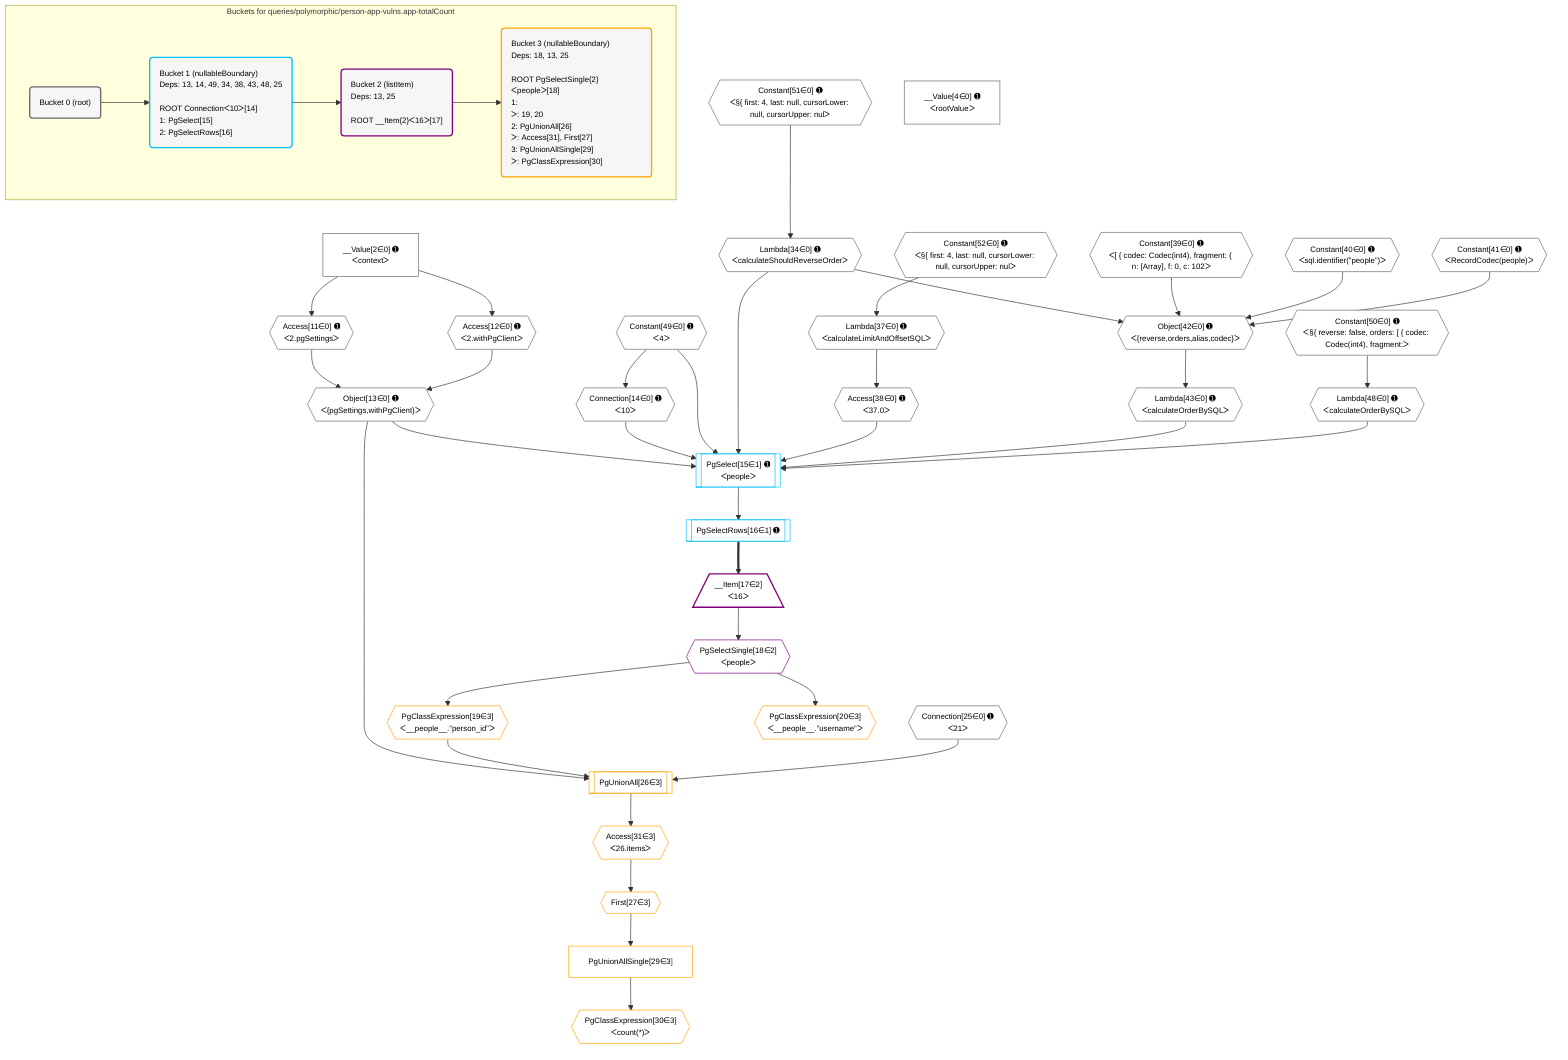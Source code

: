 %%{init: {'themeVariables': { 'fontSize': '12px'}}}%%
graph TD
    classDef path fill:#eee,stroke:#000,color:#000
    classDef plan fill:#fff,stroke-width:1px,color:#000
    classDef itemplan fill:#fff,stroke-width:2px,color:#000
    classDef unbatchedplan fill:#dff,stroke-width:1px,color:#000
    classDef sideeffectplan fill:#fcc,stroke-width:2px,color:#000
    classDef bucket fill:#f6f6f6,color:#000,stroke-width:2px,text-align:left


    %% plan dependencies
    Object42{{"Object[42∈0] ➊<br />ᐸ{reverse,orders,alias,codec}ᐳ"}}:::plan
    Lambda34{{"Lambda[34∈0] ➊<br />ᐸcalculateShouldReverseOrderᐳ"}}:::plan
    Constant39{{"Constant[39∈0] ➊<br />ᐸ[ { codec: Codec(int4), fragment: { n: [Array], f: 0, c: 102ᐳ"}}:::plan
    Constant40{{"Constant[40∈0] ➊<br />ᐸsql.identifier(”people”)ᐳ"}}:::plan
    Constant41{{"Constant[41∈0] ➊<br />ᐸRecordCodec(people)ᐳ"}}:::plan
    Lambda34 & Constant39 & Constant40 & Constant41 --> Object42
    Object13{{"Object[13∈0] ➊<br />ᐸ{pgSettings,withPgClient}ᐳ"}}:::plan
    Access11{{"Access[11∈0] ➊<br />ᐸ2.pgSettingsᐳ"}}:::plan
    Access12{{"Access[12∈0] ➊<br />ᐸ2.withPgClientᐳ"}}:::plan
    Access11 & Access12 --> Object13
    __Value2["__Value[2∈0] ➊<br />ᐸcontextᐳ"]:::plan
    __Value2 --> Access11
    __Value2 --> Access12
    Connection14{{"Connection[14∈0] ➊<br />ᐸ10ᐳ"}}:::plan
    Constant49{{"Constant[49∈0] ➊<br />ᐸ4ᐳ"}}:::plan
    Constant49 --> Connection14
    Constant51{{"Constant[51∈0] ➊<br />ᐸ§{ first: 4, last: null, cursorLower: null, cursorUpper: nulᐳ"}}:::plan
    Constant51 --> Lambda34
    Lambda37{{"Lambda[37∈0] ➊<br />ᐸcalculateLimitAndOffsetSQLᐳ"}}:::plan
    Constant52{{"Constant[52∈0] ➊<br />ᐸ§{ first: 4, last: null, cursorLower: null, cursorUpper: nulᐳ"}}:::plan
    Constant52 --> Lambda37
    Access38{{"Access[38∈0] ➊<br />ᐸ37.0ᐳ"}}:::plan
    Lambda37 --> Access38
    Lambda43{{"Lambda[43∈0] ➊<br />ᐸcalculateOrderBySQLᐳ"}}:::plan
    Object42 --> Lambda43
    Lambda48{{"Lambda[48∈0] ➊<br />ᐸcalculateOrderBySQLᐳ"}}:::plan
    Constant50{{"Constant[50∈0] ➊<br />ᐸ§{ reverse: false, orders: [ { codec: Codec(int4), fragment:ᐳ"}}:::plan
    Constant50 --> Lambda48
    __Value4["__Value[4∈0] ➊<br />ᐸrootValueᐳ"]:::plan
    Connection25{{"Connection[25∈0] ➊<br />ᐸ21ᐳ"}}:::plan
    PgSelect15[["PgSelect[15∈1] ➊<br />ᐸpeopleᐳ"]]:::plan
    Object13 & Connection14 & Constant49 & Lambda34 & Access38 & Lambda43 & Lambda48 --> PgSelect15
    PgSelectRows16[["PgSelectRows[16∈1] ➊"]]:::plan
    PgSelect15 --> PgSelectRows16
    __Item17[/"__Item[17∈2]<br />ᐸ16ᐳ"\]:::itemplan
    PgSelectRows16 ==> __Item17
    PgSelectSingle18{{"PgSelectSingle[18∈2]<br />ᐸpeopleᐳ"}}:::plan
    __Item17 --> PgSelectSingle18
    PgUnionAll26[["PgUnionAll[26∈3]"]]:::plan
    PgClassExpression19{{"PgClassExpression[19∈3]<br />ᐸ__people__.”person_id”ᐳ"}}:::plan
    Object13 & PgClassExpression19 & Connection25 --> PgUnionAll26
    PgSelectSingle18 --> PgClassExpression19
    PgClassExpression20{{"PgClassExpression[20∈3]<br />ᐸ__people__.”username”ᐳ"}}:::plan
    PgSelectSingle18 --> PgClassExpression20
    First27{{"First[27∈3]"}}:::plan
    Access31{{"Access[31∈3]<br />ᐸ26.itemsᐳ"}}:::plan
    Access31 --> First27
    PgUnionAllSingle29["PgUnionAllSingle[29∈3]"]:::plan
    First27 --> PgUnionAllSingle29
    PgClassExpression30{{"PgClassExpression[30∈3]<br />ᐸcount(*)ᐳ"}}:::plan
    PgUnionAllSingle29 --> PgClassExpression30
    PgUnionAll26 --> Access31

    %% define steps

    subgraph "Buckets for queries/polymorphic/person-app-vulns.app-totalCount"
    Bucket0("Bucket 0 (root)"):::bucket
    classDef bucket0 stroke:#696969
    class Bucket0,__Value2,__Value4,Access11,Access12,Object13,Connection14,Connection25,Lambda34,Lambda37,Access38,Constant39,Constant40,Constant41,Object42,Lambda43,Lambda48,Constant49,Constant50,Constant51,Constant52 bucket0
    Bucket1("Bucket 1 (nullableBoundary)<br />Deps: 13, 14, 49, 34, 38, 43, 48, 25<br /><br />ROOT Connectionᐸ10ᐳ[14]<br />1: PgSelect[15]<br />2: PgSelectRows[16]"):::bucket
    classDef bucket1 stroke:#00bfff
    class Bucket1,PgSelect15,PgSelectRows16 bucket1
    Bucket2("Bucket 2 (listItem)<br />Deps: 13, 25<br /><br />ROOT __Item{2}ᐸ16ᐳ[17]"):::bucket
    classDef bucket2 stroke:#7f007f
    class Bucket2,__Item17,PgSelectSingle18 bucket2
    Bucket3("Bucket 3 (nullableBoundary)<br />Deps: 18, 13, 25<br /><br />ROOT PgSelectSingle{2}ᐸpeopleᐳ[18]<br />1: <br />ᐳ: 19, 20<br />2: PgUnionAll[26]<br />ᐳ: Access[31], First[27]<br />3: PgUnionAllSingle[29]<br />ᐳ: PgClassExpression[30]"):::bucket
    classDef bucket3 stroke:#ffa500
    class Bucket3,PgClassExpression19,PgClassExpression20,PgUnionAll26,First27,PgUnionAllSingle29,PgClassExpression30,Access31 bucket3
    Bucket0 --> Bucket1
    Bucket1 --> Bucket2
    Bucket2 --> Bucket3
    end
